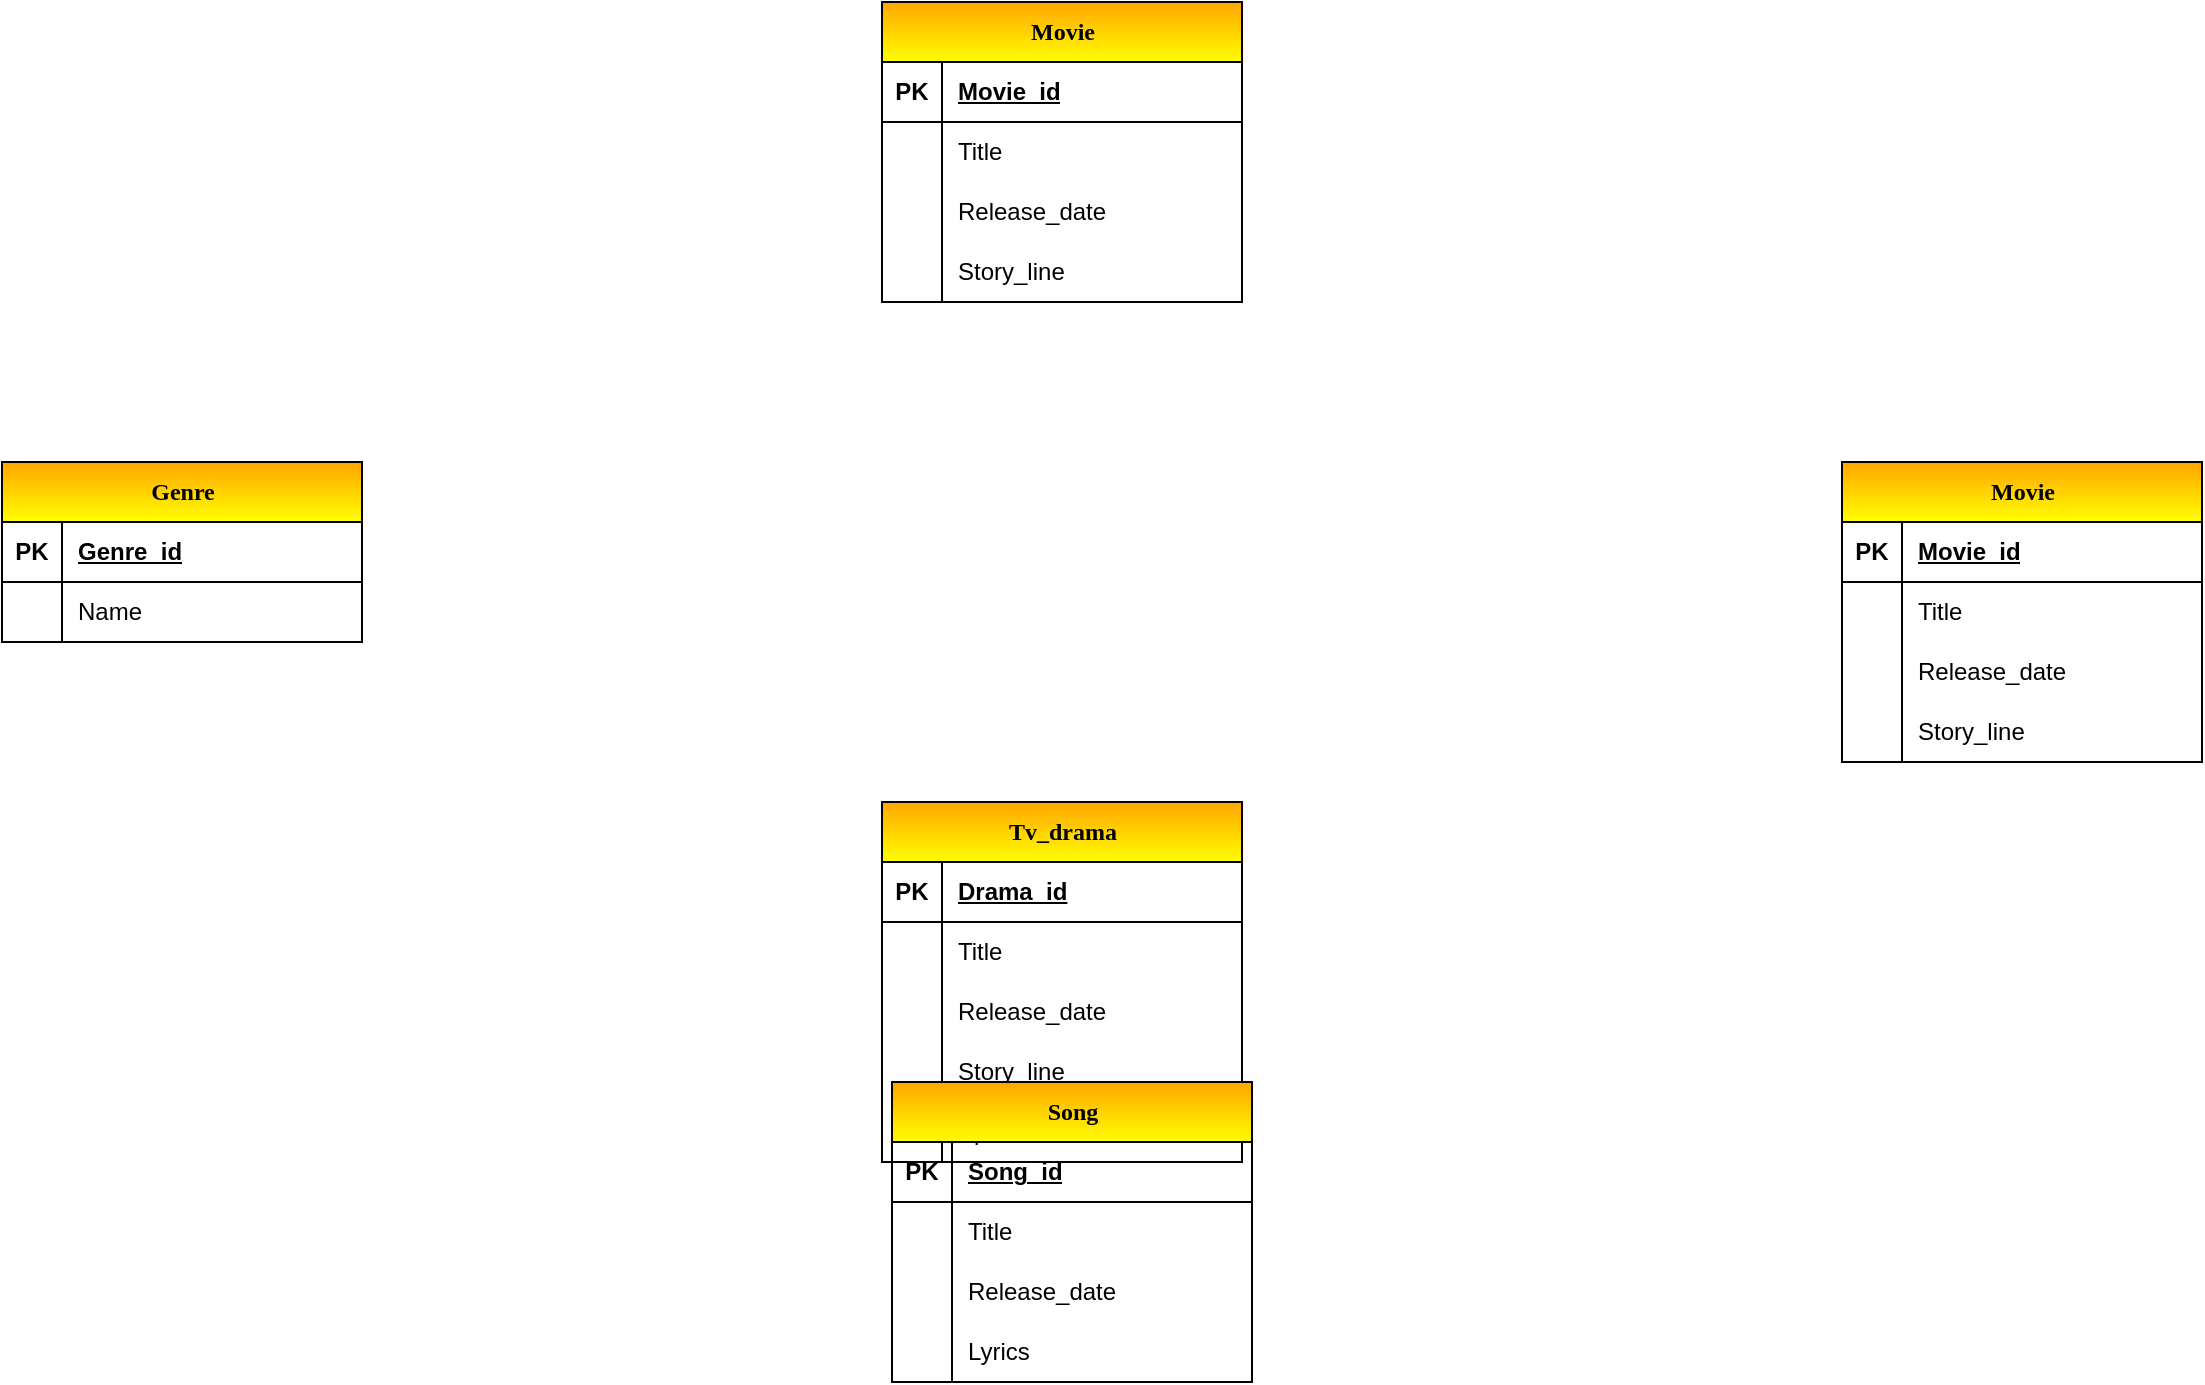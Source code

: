 <mxfile version="24.2.7" type="github">
  <diagram id="R2lEEEUBdFMjLlhIrx00" name="Page-1">
    <mxGraphModel dx="2317" dy="723" grid="1" gridSize="10" guides="1" tooltips="1" connect="1" arrows="1" fold="1" page="1" pageScale="1" pageWidth="850" pageHeight="1100" math="0" shadow="0" extFonts="Permanent Marker^https://fonts.googleapis.com/css?family=Permanent+Marker">
      <root>
        <mxCell id="0" />
        <mxCell id="1" parent="0" />
        <mxCell id="d4R7U-uVVvmvV2DnVo3v-1" value="&lt;font face=&quot;Times New Roman&quot;&gt;Movie&lt;/font&gt;" style="shape=table;startSize=30;container=1;collapsible=1;childLayout=tableLayout;fixedRows=1;rowLines=0;fontStyle=1;align=center;resizeLast=1;html=1;gradientColor=#FFFF00;swimlaneFillColor=none;fillColor=#FFA500;" vertex="1" parent="1">
          <mxGeometry x="330" y="20" width="180" height="150" as="geometry">
            <mxRectangle x="330" y="150" width="70" height="30" as="alternateBounds" />
          </mxGeometry>
        </mxCell>
        <mxCell id="d4R7U-uVVvmvV2DnVo3v-2" value="" style="shape=tableRow;horizontal=0;startSize=0;swimlaneHead=0;swimlaneBody=0;fillColor=none;collapsible=0;dropTarget=0;points=[[0,0.5],[1,0.5]];portConstraint=eastwest;top=0;left=0;right=0;bottom=1;" vertex="1" parent="d4R7U-uVVvmvV2DnVo3v-1">
          <mxGeometry y="30" width="180" height="30" as="geometry" />
        </mxCell>
        <mxCell id="d4R7U-uVVvmvV2DnVo3v-3" value="PK" style="shape=partialRectangle;connectable=0;fillColor=none;top=0;left=0;bottom=0;right=0;fontStyle=1;overflow=hidden;whiteSpace=wrap;html=1;" vertex="1" parent="d4R7U-uVVvmvV2DnVo3v-2">
          <mxGeometry width="30" height="30" as="geometry">
            <mxRectangle width="30" height="30" as="alternateBounds" />
          </mxGeometry>
        </mxCell>
        <mxCell id="d4R7U-uVVvmvV2DnVo3v-4" value="Movie_id" style="shape=partialRectangle;connectable=0;fillColor=none;top=0;left=0;bottom=0;right=0;align=left;spacingLeft=6;fontStyle=5;overflow=hidden;whiteSpace=wrap;html=1;" vertex="1" parent="d4R7U-uVVvmvV2DnVo3v-2">
          <mxGeometry x="30" width="150" height="30" as="geometry">
            <mxRectangle width="150" height="30" as="alternateBounds" />
          </mxGeometry>
        </mxCell>
        <mxCell id="d4R7U-uVVvmvV2DnVo3v-5" value="" style="shape=tableRow;horizontal=0;startSize=0;swimlaneHead=0;swimlaneBody=0;fillColor=none;collapsible=0;dropTarget=0;points=[[0,0.5],[1,0.5]];portConstraint=eastwest;top=0;left=0;right=0;bottom=0;" vertex="1" parent="d4R7U-uVVvmvV2DnVo3v-1">
          <mxGeometry y="60" width="180" height="30" as="geometry" />
        </mxCell>
        <mxCell id="d4R7U-uVVvmvV2DnVo3v-6" value="" style="shape=partialRectangle;connectable=0;fillColor=none;top=0;left=0;bottom=0;right=0;editable=1;overflow=hidden;whiteSpace=wrap;html=1;" vertex="1" parent="d4R7U-uVVvmvV2DnVo3v-5">
          <mxGeometry width="30" height="30" as="geometry">
            <mxRectangle width="30" height="30" as="alternateBounds" />
          </mxGeometry>
        </mxCell>
        <mxCell id="d4R7U-uVVvmvV2DnVo3v-7" value="Title" style="shape=partialRectangle;connectable=0;fillColor=none;top=0;left=0;bottom=0;right=0;align=left;spacingLeft=6;overflow=hidden;whiteSpace=wrap;html=1;" vertex="1" parent="d4R7U-uVVvmvV2DnVo3v-5">
          <mxGeometry x="30" width="150" height="30" as="geometry">
            <mxRectangle width="150" height="30" as="alternateBounds" />
          </mxGeometry>
        </mxCell>
        <mxCell id="d4R7U-uVVvmvV2DnVo3v-8" value="" style="shape=tableRow;horizontal=0;startSize=0;swimlaneHead=0;swimlaneBody=0;fillColor=none;collapsible=0;dropTarget=0;points=[[0,0.5],[1,0.5]];portConstraint=eastwest;top=0;left=0;right=0;bottom=0;" vertex="1" parent="d4R7U-uVVvmvV2DnVo3v-1">
          <mxGeometry y="90" width="180" height="30" as="geometry" />
        </mxCell>
        <mxCell id="d4R7U-uVVvmvV2DnVo3v-9" value="" style="shape=partialRectangle;connectable=0;fillColor=none;top=0;left=0;bottom=0;right=0;editable=1;overflow=hidden;whiteSpace=wrap;html=1;" vertex="1" parent="d4R7U-uVVvmvV2DnVo3v-8">
          <mxGeometry width="30" height="30" as="geometry">
            <mxRectangle width="30" height="30" as="alternateBounds" />
          </mxGeometry>
        </mxCell>
        <mxCell id="d4R7U-uVVvmvV2DnVo3v-10" value="Release_date" style="shape=partialRectangle;connectable=0;fillColor=none;top=0;left=0;bottom=0;right=0;align=left;spacingLeft=6;overflow=hidden;whiteSpace=wrap;html=1;" vertex="1" parent="d4R7U-uVVvmvV2DnVo3v-8">
          <mxGeometry x="30" width="150" height="30" as="geometry">
            <mxRectangle width="150" height="30" as="alternateBounds" />
          </mxGeometry>
        </mxCell>
        <mxCell id="d4R7U-uVVvmvV2DnVo3v-11" value="" style="shape=tableRow;horizontal=0;startSize=0;swimlaneHead=0;swimlaneBody=0;fillColor=none;collapsible=0;dropTarget=0;points=[[0,0.5],[1,0.5]];portConstraint=eastwest;top=0;left=0;right=0;bottom=0;" vertex="1" parent="d4R7U-uVVvmvV2DnVo3v-1">
          <mxGeometry y="120" width="180" height="30" as="geometry" />
        </mxCell>
        <mxCell id="d4R7U-uVVvmvV2DnVo3v-12" value="" style="shape=partialRectangle;connectable=0;fillColor=none;top=0;left=0;bottom=0;right=0;editable=1;overflow=hidden;whiteSpace=wrap;html=1;" vertex="1" parent="d4R7U-uVVvmvV2DnVo3v-11">
          <mxGeometry width="30" height="30" as="geometry">
            <mxRectangle width="30" height="30" as="alternateBounds" />
          </mxGeometry>
        </mxCell>
        <mxCell id="d4R7U-uVVvmvV2DnVo3v-13" value="Story_line" style="shape=partialRectangle;connectable=0;fillColor=none;top=0;left=0;bottom=0;right=0;align=left;spacingLeft=6;overflow=hidden;whiteSpace=wrap;html=1;" vertex="1" parent="d4R7U-uVVvmvV2DnVo3v-11">
          <mxGeometry x="30" width="150" height="30" as="geometry">
            <mxRectangle width="150" height="30" as="alternateBounds" />
          </mxGeometry>
        </mxCell>
        <mxCell id="d4R7U-uVVvmvV2DnVo3v-42" value="&lt;font face=&quot;Times New Roman&quot;&gt;Tv_drama&lt;/font&gt;" style="shape=table;startSize=30;container=1;collapsible=1;childLayout=tableLayout;fixedRows=1;rowLines=0;fontStyle=1;align=center;resizeLast=1;html=1;gradientColor=#FFFF00;swimlaneFillColor=none;fillColor=#FFA500;" vertex="1" parent="1">
          <mxGeometry x="330" y="420" width="180" height="180" as="geometry">
            <mxRectangle x="330" y="150" width="70" height="30" as="alternateBounds" />
          </mxGeometry>
        </mxCell>
        <mxCell id="d4R7U-uVVvmvV2DnVo3v-43" value="" style="shape=tableRow;horizontal=0;startSize=0;swimlaneHead=0;swimlaneBody=0;fillColor=none;collapsible=0;dropTarget=0;points=[[0,0.5],[1,0.5]];portConstraint=eastwest;top=0;left=0;right=0;bottom=1;" vertex="1" parent="d4R7U-uVVvmvV2DnVo3v-42">
          <mxGeometry y="30" width="180" height="30" as="geometry" />
        </mxCell>
        <mxCell id="d4R7U-uVVvmvV2DnVo3v-44" value="PK" style="shape=partialRectangle;connectable=0;fillColor=none;top=0;left=0;bottom=0;right=0;fontStyle=1;overflow=hidden;whiteSpace=wrap;html=1;" vertex="1" parent="d4R7U-uVVvmvV2DnVo3v-43">
          <mxGeometry width="30" height="30" as="geometry">
            <mxRectangle width="30" height="30" as="alternateBounds" />
          </mxGeometry>
        </mxCell>
        <mxCell id="d4R7U-uVVvmvV2DnVo3v-45" value="Drama_id" style="shape=partialRectangle;connectable=0;fillColor=none;top=0;left=0;bottom=0;right=0;align=left;spacingLeft=6;fontStyle=5;overflow=hidden;whiteSpace=wrap;html=1;" vertex="1" parent="d4R7U-uVVvmvV2DnVo3v-43">
          <mxGeometry x="30" width="150" height="30" as="geometry">
            <mxRectangle width="150" height="30" as="alternateBounds" />
          </mxGeometry>
        </mxCell>
        <mxCell id="d4R7U-uVVvmvV2DnVo3v-46" value="" style="shape=tableRow;horizontal=0;startSize=0;swimlaneHead=0;swimlaneBody=0;fillColor=none;collapsible=0;dropTarget=0;points=[[0,0.5],[1,0.5]];portConstraint=eastwest;top=0;left=0;right=0;bottom=0;" vertex="1" parent="d4R7U-uVVvmvV2DnVo3v-42">
          <mxGeometry y="60" width="180" height="30" as="geometry" />
        </mxCell>
        <mxCell id="d4R7U-uVVvmvV2DnVo3v-47" value="" style="shape=partialRectangle;connectable=0;fillColor=none;top=0;left=0;bottom=0;right=0;editable=1;overflow=hidden;whiteSpace=wrap;html=1;" vertex="1" parent="d4R7U-uVVvmvV2DnVo3v-46">
          <mxGeometry width="30" height="30" as="geometry">
            <mxRectangle width="30" height="30" as="alternateBounds" />
          </mxGeometry>
        </mxCell>
        <mxCell id="d4R7U-uVVvmvV2DnVo3v-48" value="Title" style="shape=partialRectangle;connectable=0;fillColor=none;top=0;left=0;bottom=0;right=0;align=left;spacingLeft=6;overflow=hidden;whiteSpace=wrap;html=1;" vertex="1" parent="d4R7U-uVVvmvV2DnVo3v-46">
          <mxGeometry x="30" width="150" height="30" as="geometry">
            <mxRectangle width="150" height="30" as="alternateBounds" />
          </mxGeometry>
        </mxCell>
        <mxCell id="d4R7U-uVVvmvV2DnVo3v-49" value="" style="shape=tableRow;horizontal=0;startSize=0;swimlaneHead=0;swimlaneBody=0;fillColor=none;collapsible=0;dropTarget=0;points=[[0,0.5],[1,0.5]];portConstraint=eastwest;top=0;left=0;right=0;bottom=0;" vertex="1" parent="d4R7U-uVVvmvV2DnVo3v-42">
          <mxGeometry y="90" width="180" height="30" as="geometry" />
        </mxCell>
        <mxCell id="d4R7U-uVVvmvV2DnVo3v-50" value="" style="shape=partialRectangle;connectable=0;fillColor=none;top=0;left=0;bottom=0;right=0;editable=1;overflow=hidden;whiteSpace=wrap;html=1;" vertex="1" parent="d4R7U-uVVvmvV2DnVo3v-49">
          <mxGeometry width="30" height="30" as="geometry">
            <mxRectangle width="30" height="30" as="alternateBounds" />
          </mxGeometry>
        </mxCell>
        <mxCell id="d4R7U-uVVvmvV2DnVo3v-51" value="Release_date" style="shape=partialRectangle;connectable=0;fillColor=none;top=0;left=0;bottom=0;right=0;align=left;spacingLeft=6;overflow=hidden;whiteSpace=wrap;html=1;" vertex="1" parent="d4R7U-uVVvmvV2DnVo3v-49">
          <mxGeometry x="30" width="150" height="30" as="geometry">
            <mxRectangle width="150" height="30" as="alternateBounds" />
          </mxGeometry>
        </mxCell>
        <mxCell id="d4R7U-uVVvmvV2DnVo3v-52" value="" style="shape=tableRow;horizontal=0;startSize=0;swimlaneHead=0;swimlaneBody=0;fillColor=none;collapsible=0;dropTarget=0;points=[[0,0.5],[1,0.5]];portConstraint=eastwest;top=0;left=0;right=0;bottom=0;" vertex="1" parent="d4R7U-uVVvmvV2DnVo3v-42">
          <mxGeometry y="120" width="180" height="30" as="geometry" />
        </mxCell>
        <mxCell id="d4R7U-uVVvmvV2DnVo3v-53" value="" style="shape=partialRectangle;connectable=0;fillColor=none;top=0;left=0;bottom=0;right=0;editable=1;overflow=hidden;whiteSpace=wrap;html=1;" vertex="1" parent="d4R7U-uVVvmvV2DnVo3v-52">
          <mxGeometry width="30" height="30" as="geometry">
            <mxRectangle width="30" height="30" as="alternateBounds" />
          </mxGeometry>
        </mxCell>
        <mxCell id="d4R7U-uVVvmvV2DnVo3v-54" value="Story_line" style="shape=partialRectangle;connectable=0;fillColor=none;top=0;left=0;bottom=0;right=0;align=left;spacingLeft=6;overflow=hidden;whiteSpace=wrap;html=1;" vertex="1" parent="d4R7U-uVVvmvV2DnVo3v-52">
          <mxGeometry x="30" width="150" height="30" as="geometry">
            <mxRectangle width="150" height="30" as="alternateBounds" />
          </mxGeometry>
        </mxCell>
        <mxCell id="d4R7U-uVVvmvV2DnVo3v-55" value="" style="shape=tableRow;horizontal=0;startSize=0;swimlaneHead=0;swimlaneBody=0;fillColor=none;collapsible=0;dropTarget=0;points=[[0,0.5],[1,0.5]];portConstraint=eastwest;top=0;left=0;right=0;bottom=0;" vertex="1" parent="d4R7U-uVVvmvV2DnVo3v-42">
          <mxGeometry y="150" width="180" height="30" as="geometry" />
        </mxCell>
        <mxCell id="d4R7U-uVVvmvV2DnVo3v-56" value="" style="shape=partialRectangle;connectable=0;fillColor=none;top=0;left=0;bottom=0;right=0;editable=1;overflow=hidden;whiteSpace=wrap;html=1;" vertex="1" parent="d4R7U-uVVvmvV2DnVo3v-55">
          <mxGeometry width="30" height="30" as="geometry">
            <mxRectangle width="30" height="30" as="alternateBounds" />
          </mxGeometry>
        </mxCell>
        <mxCell id="d4R7U-uVVvmvV2DnVo3v-57" value="Episodes" style="shape=partialRectangle;connectable=0;fillColor=none;top=0;left=0;bottom=0;right=0;align=left;spacingLeft=6;overflow=hidden;whiteSpace=wrap;html=1;" vertex="1" parent="d4R7U-uVVvmvV2DnVo3v-55">
          <mxGeometry x="30" width="150" height="30" as="geometry">
            <mxRectangle width="150" height="30" as="alternateBounds" />
          </mxGeometry>
        </mxCell>
        <mxCell id="d4R7U-uVVvmvV2DnVo3v-58" value="&lt;font face=&quot;Times New Roman&quot;&gt;Song&lt;/font&gt;" style="shape=table;startSize=30;container=1;collapsible=1;childLayout=tableLayout;fixedRows=1;rowLines=0;fontStyle=1;align=center;resizeLast=1;html=1;gradientColor=#FFFF00;swimlaneFillColor=none;fillColor=#FFA500;" vertex="1" parent="1">
          <mxGeometry x="335" y="560" width="180" height="150" as="geometry">
            <mxRectangle x="330" y="150" width="70" height="30" as="alternateBounds" />
          </mxGeometry>
        </mxCell>
        <mxCell id="d4R7U-uVVvmvV2DnVo3v-59" value="" style="shape=tableRow;horizontal=0;startSize=0;swimlaneHead=0;swimlaneBody=0;fillColor=none;collapsible=0;dropTarget=0;points=[[0,0.5],[1,0.5]];portConstraint=eastwest;top=0;left=0;right=0;bottom=1;" vertex="1" parent="d4R7U-uVVvmvV2DnVo3v-58">
          <mxGeometry y="30" width="180" height="30" as="geometry" />
        </mxCell>
        <mxCell id="d4R7U-uVVvmvV2DnVo3v-60" value="PK" style="shape=partialRectangle;connectable=0;fillColor=none;top=0;left=0;bottom=0;right=0;fontStyle=1;overflow=hidden;whiteSpace=wrap;html=1;" vertex="1" parent="d4R7U-uVVvmvV2DnVo3v-59">
          <mxGeometry width="30" height="30" as="geometry">
            <mxRectangle width="30" height="30" as="alternateBounds" />
          </mxGeometry>
        </mxCell>
        <mxCell id="d4R7U-uVVvmvV2DnVo3v-61" value="Song_id" style="shape=partialRectangle;connectable=0;fillColor=none;top=0;left=0;bottom=0;right=0;align=left;spacingLeft=6;fontStyle=5;overflow=hidden;whiteSpace=wrap;html=1;" vertex="1" parent="d4R7U-uVVvmvV2DnVo3v-59">
          <mxGeometry x="30" width="150" height="30" as="geometry">
            <mxRectangle width="150" height="30" as="alternateBounds" />
          </mxGeometry>
        </mxCell>
        <mxCell id="d4R7U-uVVvmvV2DnVo3v-62" value="" style="shape=tableRow;horizontal=0;startSize=0;swimlaneHead=0;swimlaneBody=0;fillColor=none;collapsible=0;dropTarget=0;points=[[0,0.5],[1,0.5]];portConstraint=eastwest;top=0;left=0;right=0;bottom=0;" vertex="1" parent="d4R7U-uVVvmvV2DnVo3v-58">
          <mxGeometry y="60" width="180" height="30" as="geometry" />
        </mxCell>
        <mxCell id="d4R7U-uVVvmvV2DnVo3v-63" value="" style="shape=partialRectangle;connectable=0;fillColor=none;top=0;left=0;bottom=0;right=0;editable=1;overflow=hidden;whiteSpace=wrap;html=1;" vertex="1" parent="d4R7U-uVVvmvV2DnVo3v-62">
          <mxGeometry width="30" height="30" as="geometry">
            <mxRectangle width="30" height="30" as="alternateBounds" />
          </mxGeometry>
        </mxCell>
        <mxCell id="d4R7U-uVVvmvV2DnVo3v-64" value="Title" style="shape=partialRectangle;connectable=0;fillColor=none;top=0;left=0;bottom=0;right=0;align=left;spacingLeft=6;overflow=hidden;whiteSpace=wrap;html=1;" vertex="1" parent="d4R7U-uVVvmvV2DnVo3v-62">
          <mxGeometry x="30" width="150" height="30" as="geometry">
            <mxRectangle width="150" height="30" as="alternateBounds" />
          </mxGeometry>
        </mxCell>
        <mxCell id="d4R7U-uVVvmvV2DnVo3v-65" value="" style="shape=tableRow;horizontal=0;startSize=0;swimlaneHead=0;swimlaneBody=0;fillColor=none;collapsible=0;dropTarget=0;points=[[0,0.5],[1,0.5]];portConstraint=eastwest;top=0;left=0;right=0;bottom=0;" vertex="1" parent="d4R7U-uVVvmvV2DnVo3v-58">
          <mxGeometry y="90" width="180" height="30" as="geometry" />
        </mxCell>
        <mxCell id="d4R7U-uVVvmvV2DnVo3v-66" value="" style="shape=partialRectangle;connectable=0;fillColor=none;top=0;left=0;bottom=0;right=0;editable=1;overflow=hidden;whiteSpace=wrap;html=1;" vertex="1" parent="d4R7U-uVVvmvV2DnVo3v-65">
          <mxGeometry width="30" height="30" as="geometry">
            <mxRectangle width="30" height="30" as="alternateBounds" />
          </mxGeometry>
        </mxCell>
        <mxCell id="d4R7U-uVVvmvV2DnVo3v-67" value="Release_date" style="shape=partialRectangle;connectable=0;fillColor=none;top=0;left=0;bottom=0;right=0;align=left;spacingLeft=6;overflow=hidden;whiteSpace=wrap;html=1;" vertex="1" parent="d4R7U-uVVvmvV2DnVo3v-65">
          <mxGeometry x="30" width="150" height="30" as="geometry">
            <mxRectangle width="150" height="30" as="alternateBounds" />
          </mxGeometry>
        </mxCell>
        <mxCell id="d4R7U-uVVvmvV2DnVo3v-68" value="" style="shape=tableRow;horizontal=0;startSize=0;swimlaneHead=0;swimlaneBody=0;fillColor=none;collapsible=0;dropTarget=0;points=[[0,0.5],[1,0.5]];portConstraint=eastwest;top=0;left=0;right=0;bottom=0;" vertex="1" parent="d4R7U-uVVvmvV2DnVo3v-58">
          <mxGeometry y="120" width="180" height="30" as="geometry" />
        </mxCell>
        <mxCell id="d4R7U-uVVvmvV2DnVo3v-69" value="" style="shape=partialRectangle;connectable=0;fillColor=none;top=0;left=0;bottom=0;right=0;editable=1;overflow=hidden;whiteSpace=wrap;html=1;" vertex="1" parent="d4R7U-uVVvmvV2DnVo3v-68">
          <mxGeometry width="30" height="30" as="geometry">
            <mxRectangle width="30" height="30" as="alternateBounds" />
          </mxGeometry>
        </mxCell>
        <mxCell id="d4R7U-uVVvmvV2DnVo3v-70" value="Lyrics" style="shape=partialRectangle;connectable=0;fillColor=none;top=0;left=0;bottom=0;right=0;align=left;spacingLeft=6;overflow=hidden;whiteSpace=wrap;html=1;" vertex="1" parent="d4R7U-uVVvmvV2DnVo3v-68">
          <mxGeometry x="30" width="150" height="30" as="geometry">
            <mxRectangle width="150" height="30" as="alternateBounds" />
          </mxGeometry>
        </mxCell>
        <mxCell id="d4R7U-uVVvmvV2DnVo3v-74" value="&lt;font face=&quot;Times New Roman&quot;&gt;Genre&lt;/font&gt;" style="shape=table;startSize=30;container=1;collapsible=1;childLayout=tableLayout;fixedRows=1;rowLines=0;fontStyle=1;align=center;resizeLast=1;html=1;gradientColor=#FFFF00;swimlaneFillColor=none;fillColor=#FFA500;" vertex="1" parent="1">
          <mxGeometry x="-110" y="250" width="180" height="90" as="geometry">
            <mxRectangle x="330" y="150" width="70" height="30" as="alternateBounds" />
          </mxGeometry>
        </mxCell>
        <mxCell id="d4R7U-uVVvmvV2DnVo3v-75" value="" style="shape=tableRow;horizontal=0;startSize=0;swimlaneHead=0;swimlaneBody=0;fillColor=none;collapsible=0;dropTarget=0;points=[[0,0.5],[1,0.5]];portConstraint=eastwest;top=0;left=0;right=0;bottom=1;" vertex="1" parent="d4R7U-uVVvmvV2DnVo3v-74">
          <mxGeometry y="30" width="180" height="30" as="geometry" />
        </mxCell>
        <mxCell id="d4R7U-uVVvmvV2DnVo3v-76" value="PK" style="shape=partialRectangle;connectable=0;fillColor=none;top=0;left=0;bottom=0;right=0;fontStyle=1;overflow=hidden;whiteSpace=wrap;html=1;" vertex="1" parent="d4R7U-uVVvmvV2DnVo3v-75">
          <mxGeometry width="30" height="30" as="geometry">
            <mxRectangle width="30" height="30" as="alternateBounds" />
          </mxGeometry>
        </mxCell>
        <mxCell id="d4R7U-uVVvmvV2DnVo3v-77" value="Genre_id" style="shape=partialRectangle;connectable=0;fillColor=none;top=0;left=0;bottom=0;right=0;align=left;spacingLeft=6;fontStyle=5;overflow=hidden;whiteSpace=wrap;html=1;" vertex="1" parent="d4R7U-uVVvmvV2DnVo3v-75">
          <mxGeometry x="30" width="150" height="30" as="geometry">
            <mxRectangle width="150" height="30" as="alternateBounds" />
          </mxGeometry>
        </mxCell>
        <mxCell id="d4R7U-uVVvmvV2DnVo3v-78" value="" style="shape=tableRow;horizontal=0;startSize=0;swimlaneHead=0;swimlaneBody=0;fillColor=none;collapsible=0;dropTarget=0;points=[[0,0.5],[1,0.5]];portConstraint=eastwest;top=0;left=0;right=0;bottom=0;" vertex="1" parent="d4R7U-uVVvmvV2DnVo3v-74">
          <mxGeometry y="60" width="180" height="30" as="geometry" />
        </mxCell>
        <mxCell id="d4R7U-uVVvmvV2DnVo3v-79" value="" style="shape=partialRectangle;connectable=0;fillColor=none;top=0;left=0;bottom=0;right=0;editable=1;overflow=hidden;whiteSpace=wrap;html=1;" vertex="1" parent="d4R7U-uVVvmvV2DnVo3v-78">
          <mxGeometry width="30" height="30" as="geometry">
            <mxRectangle width="30" height="30" as="alternateBounds" />
          </mxGeometry>
        </mxCell>
        <mxCell id="d4R7U-uVVvmvV2DnVo3v-80" value="Name" style="shape=partialRectangle;connectable=0;fillColor=none;top=0;left=0;bottom=0;right=0;align=left;spacingLeft=6;overflow=hidden;whiteSpace=wrap;html=1;" vertex="1" parent="d4R7U-uVVvmvV2DnVo3v-78">
          <mxGeometry x="30" width="150" height="30" as="geometry">
            <mxRectangle width="150" height="30" as="alternateBounds" />
          </mxGeometry>
        </mxCell>
        <mxCell id="d4R7U-uVVvmvV2DnVo3v-87" value="&lt;font face=&quot;Times New Roman&quot;&gt;Movie&lt;/font&gt;" style="shape=table;startSize=30;container=1;collapsible=1;childLayout=tableLayout;fixedRows=1;rowLines=0;fontStyle=1;align=center;resizeLast=1;html=1;gradientColor=#FFFF00;swimlaneFillColor=none;fillColor=#FFA500;" vertex="1" parent="1">
          <mxGeometry x="810" y="250" width="180" height="150" as="geometry">
            <mxRectangle x="330" y="150" width="70" height="30" as="alternateBounds" />
          </mxGeometry>
        </mxCell>
        <mxCell id="d4R7U-uVVvmvV2DnVo3v-88" value="" style="shape=tableRow;horizontal=0;startSize=0;swimlaneHead=0;swimlaneBody=0;fillColor=none;collapsible=0;dropTarget=0;points=[[0,0.5],[1,0.5]];portConstraint=eastwest;top=0;left=0;right=0;bottom=1;" vertex="1" parent="d4R7U-uVVvmvV2DnVo3v-87">
          <mxGeometry y="30" width="180" height="30" as="geometry" />
        </mxCell>
        <mxCell id="d4R7U-uVVvmvV2DnVo3v-89" value="PK" style="shape=partialRectangle;connectable=0;fillColor=none;top=0;left=0;bottom=0;right=0;fontStyle=1;overflow=hidden;whiteSpace=wrap;html=1;" vertex="1" parent="d4R7U-uVVvmvV2DnVo3v-88">
          <mxGeometry width="30" height="30" as="geometry">
            <mxRectangle width="30" height="30" as="alternateBounds" />
          </mxGeometry>
        </mxCell>
        <mxCell id="d4R7U-uVVvmvV2DnVo3v-90" value="Movie_id" style="shape=partialRectangle;connectable=0;fillColor=none;top=0;left=0;bottom=0;right=0;align=left;spacingLeft=6;fontStyle=5;overflow=hidden;whiteSpace=wrap;html=1;" vertex="1" parent="d4R7U-uVVvmvV2DnVo3v-88">
          <mxGeometry x="30" width="150" height="30" as="geometry">
            <mxRectangle width="150" height="30" as="alternateBounds" />
          </mxGeometry>
        </mxCell>
        <mxCell id="d4R7U-uVVvmvV2DnVo3v-91" value="" style="shape=tableRow;horizontal=0;startSize=0;swimlaneHead=0;swimlaneBody=0;fillColor=none;collapsible=0;dropTarget=0;points=[[0,0.5],[1,0.5]];portConstraint=eastwest;top=0;left=0;right=0;bottom=0;" vertex="1" parent="d4R7U-uVVvmvV2DnVo3v-87">
          <mxGeometry y="60" width="180" height="30" as="geometry" />
        </mxCell>
        <mxCell id="d4R7U-uVVvmvV2DnVo3v-92" value="" style="shape=partialRectangle;connectable=0;fillColor=none;top=0;left=0;bottom=0;right=0;editable=1;overflow=hidden;whiteSpace=wrap;html=1;" vertex="1" parent="d4R7U-uVVvmvV2DnVo3v-91">
          <mxGeometry width="30" height="30" as="geometry">
            <mxRectangle width="30" height="30" as="alternateBounds" />
          </mxGeometry>
        </mxCell>
        <mxCell id="d4R7U-uVVvmvV2DnVo3v-93" value="Title" style="shape=partialRectangle;connectable=0;fillColor=none;top=0;left=0;bottom=0;right=0;align=left;spacingLeft=6;overflow=hidden;whiteSpace=wrap;html=1;" vertex="1" parent="d4R7U-uVVvmvV2DnVo3v-91">
          <mxGeometry x="30" width="150" height="30" as="geometry">
            <mxRectangle width="150" height="30" as="alternateBounds" />
          </mxGeometry>
        </mxCell>
        <mxCell id="d4R7U-uVVvmvV2DnVo3v-94" value="" style="shape=tableRow;horizontal=0;startSize=0;swimlaneHead=0;swimlaneBody=0;fillColor=none;collapsible=0;dropTarget=0;points=[[0,0.5],[1,0.5]];portConstraint=eastwest;top=0;left=0;right=0;bottom=0;" vertex="1" parent="d4R7U-uVVvmvV2DnVo3v-87">
          <mxGeometry y="90" width="180" height="30" as="geometry" />
        </mxCell>
        <mxCell id="d4R7U-uVVvmvV2DnVo3v-95" value="" style="shape=partialRectangle;connectable=0;fillColor=none;top=0;left=0;bottom=0;right=0;editable=1;overflow=hidden;whiteSpace=wrap;html=1;" vertex="1" parent="d4R7U-uVVvmvV2DnVo3v-94">
          <mxGeometry width="30" height="30" as="geometry">
            <mxRectangle width="30" height="30" as="alternateBounds" />
          </mxGeometry>
        </mxCell>
        <mxCell id="d4R7U-uVVvmvV2DnVo3v-96" value="Release_date" style="shape=partialRectangle;connectable=0;fillColor=none;top=0;left=0;bottom=0;right=0;align=left;spacingLeft=6;overflow=hidden;whiteSpace=wrap;html=1;" vertex="1" parent="d4R7U-uVVvmvV2DnVo3v-94">
          <mxGeometry x="30" width="150" height="30" as="geometry">
            <mxRectangle width="150" height="30" as="alternateBounds" />
          </mxGeometry>
        </mxCell>
        <mxCell id="d4R7U-uVVvmvV2DnVo3v-97" value="" style="shape=tableRow;horizontal=0;startSize=0;swimlaneHead=0;swimlaneBody=0;fillColor=none;collapsible=0;dropTarget=0;points=[[0,0.5],[1,0.5]];portConstraint=eastwest;top=0;left=0;right=0;bottom=0;" vertex="1" parent="d4R7U-uVVvmvV2DnVo3v-87">
          <mxGeometry y="120" width="180" height="30" as="geometry" />
        </mxCell>
        <mxCell id="d4R7U-uVVvmvV2DnVo3v-98" value="" style="shape=partialRectangle;connectable=0;fillColor=none;top=0;left=0;bottom=0;right=0;editable=1;overflow=hidden;whiteSpace=wrap;html=1;" vertex="1" parent="d4R7U-uVVvmvV2DnVo3v-97">
          <mxGeometry width="30" height="30" as="geometry">
            <mxRectangle width="30" height="30" as="alternateBounds" />
          </mxGeometry>
        </mxCell>
        <mxCell id="d4R7U-uVVvmvV2DnVo3v-99" value="Story_line" style="shape=partialRectangle;connectable=0;fillColor=none;top=0;left=0;bottom=0;right=0;align=left;spacingLeft=6;overflow=hidden;whiteSpace=wrap;html=1;" vertex="1" parent="d4R7U-uVVvmvV2DnVo3v-97">
          <mxGeometry x="30" width="150" height="30" as="geometry">
            <mxRectangle width="150" height="30" as="alternateBounds" />
          </mxGeometry>
        </mxCell>
      </root>
    </mxGraphModel>
  </diagram>
</mxfile>
